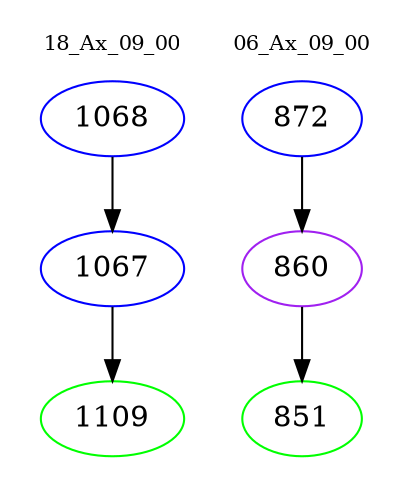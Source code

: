 digraph{
subgraph cluster_0 {
color = white
label = "18_Ax_09_00";
fontsize=10;
T0_1068 [label="1068", color="blue"]
T0_1068 -> T0_1067 [color="black"]
T0_1067 [label="1067", color="blue"]
T0_1067 -> T0_1109 [color="black"]
T0_1109 [label="1109", color="green"]
}
subgraph cluster_1 {
color = white
label = "06_Ax_09_00";
fontsize=10;
T1_872 [label="872", color="blue"]
T1_872 -> T1_860 [color="black"]
T1_860 [label="860", color="purple"]
T1_860 -> T1_851 [color="black"]
T1_851 [label="851", color="green"]
}
}
